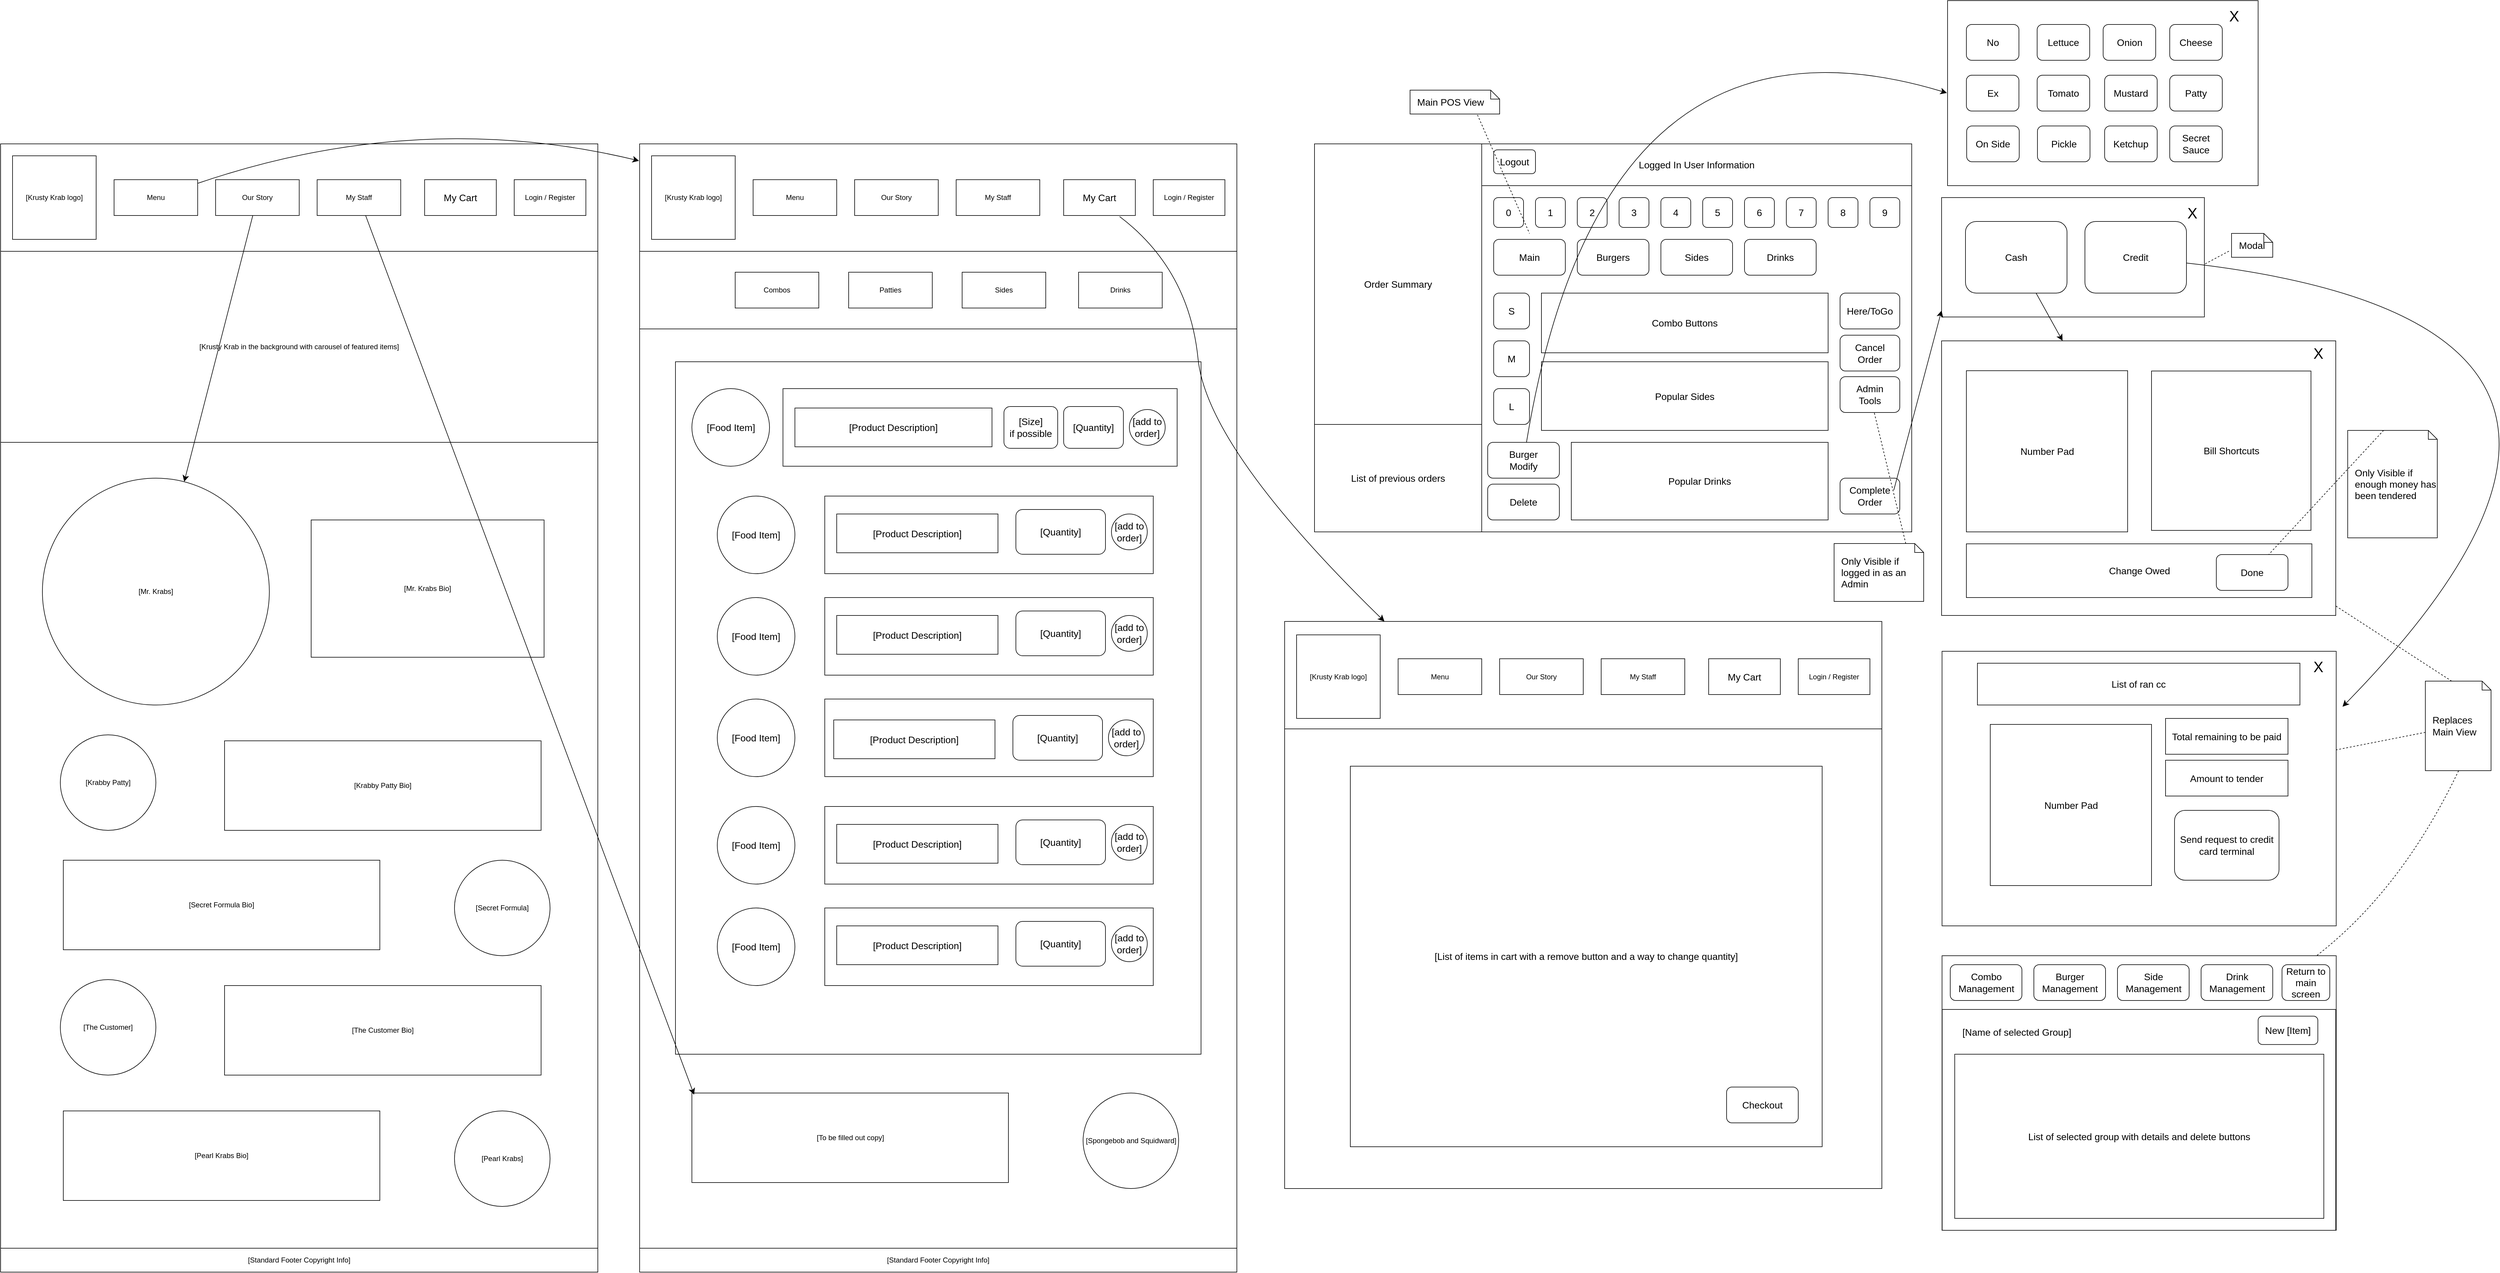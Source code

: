 <mxfile version="22.0.4" type="device">
  <diagram name="Page-1" id="BmbkfUwqYxTFsTRNWgfJ">
    <mxGraphModel dx="3952" dy="1796" grid="1" gridSize="10" guides="1" tooltips="1" connect="0" arrows="0" fold="1" page="1" pageScale="1" pageWidth="850" pageHeight="1100" background="none" math="0" shadow="0">
      <root>
        <mxCell id="0" />
        <mxCell id="1" parent="0" />
        <mxCell id="aUr4XjaxhnxEHVby51lg-2" value="" style="rounded=0;whiteSpace=wrap;html=1;" parent="1" vertex="1">
          <mxGeometry x="-820" y="240" width="1000" height="1890" as="geometry" />
        </mxCell>
        <mxCell id="aUr4XjaxhnxEHVby51lg-4" value="[Krusty Krab logo]" style="whiteSpace=wrap;html=1;aspect=fixed;" parent="1" vertex="1">
          <mxGeometry x="-800" y="260" width="140" height="140" as="geometry" />
        </mxCell>
        <mxCell id="aUr4XjaxhnxEHVby51lg-5" value="Login / Register" style="rounded=0;whiteSpace=wrap;html=1;" parent="1" vertex="1">
          <mxGeometry x="40" y="300" width="120" height="60" as="geometry" />
        </mxCell>
        <mxCell id="aUr4XjaxhnxEHVby51lg-6" value="Menu" style="rounded=0;whiteSpace=wrap;html=1;" parent="1" vertex="1">
          <mxGeometry x="-630" y="300" width="140" height="60" as="geometry" />
        </mxCell>
        <mxCell id="aUr4XjaxhnxEHVby51lg-7" value="Our Story" style="rounded=0;whiteSpace=wrap;html=1;" parent="1" vertex="1">
          <mxGeometry x="-460" y="300" width="140" height="60" as="geometry" />
        </mxCell>
        <mxCell id="aUr4XjaxhnxEHVby51lg-9" value="My Staff" style="rounded=0;whiteSpace=wrap;html=1;" parent="1" vertex="1">
          <mxGeometry x="-290" y="300" width="140" height="60" as="geometry" />
        </mxCell>
        <mxCell id="aUr4XjaxhnxEHVby51lg-10" value="[Krusty Krab in the background with carousel of featured items]" style="rounded=0;whiteSpace=wrap;html=1;" parent="1" vertex="1">
          <mxGeometry x="-820" y="420" width="1000" height="320" as="geometry" />
        </mxCell>
        <mxCell id="aUr4XjaxhnxEHVby51lg-13" value="[Krabby Patty]" style="ellipse;whiteSpace=wrap;html=1;aspect=fixed;" parent="1" vertex="1">
          <mxGeometry x="-720" y="1230" width="160" height="160" as="geometry" />
        </mxCell>
        <mxCell id="aUr4XjaxhnxEHVby51lg-14" value="[Krabby Patty Bio]" style="rounded=0;whiteSpace=wrap;html=1;" parent="1" vertex="1">
          <mxGeometry x="-445" y="1240" width="530" height="150" as="geometry" />
        </mxCell>
        <mxCell id="aUr4XjaxhnxEHVby51lg-16" value="[Secret Formula]" style="ellipse;whiteSpace=wrap;html=1;aspect=fixed;" parent="1" vertex="1">
          <mxGeometry x="-60" y="1440" width="160" height="160" as="geometry" />
        </mxCell>
        <mxCell id="aUr4XjaxhnxEHVby51lg-17" value="[Secret Formula Bio]" style="rounded=0;whiteSpace=wrap;html=1;" parent="1" vertex="1">
          <mxGeometry x="-715" y="1440" width="530" height="150" as="geometry" />
        </mxCell>
        <mxCell id="aUr4XjaxhnxEHVby51lg-20" value="[Mr. Krabs]" style="ellipse;whiteSpace=wrap;html=1;aspect=fixed;" parent="1" vertex="1">
          <mxGeometry x="-750" y="800" width="380" height="380" as="geometry" />
        </mxCell>
        <mxCell id="aUr4XjaxhnxEHVby51lg-21" value="[Mr. Krabs Bio]" style="rounded=0;whiteSpace=wrap;html=1;" parent="1" vertex="1">
          <mxGeometry x="-300" y="870" width="390" height="230" as="geometry" />
        </mxCell>
        <mxCell id="aUr4XjaxhnxEHVby51lg-22" value="[Standard Footer Copyright Info]" style="rounded=0;whiteSpace=wrap;html=1;" parent="1" vertex="1">
          <mxGeometry x="-820" y="2090" width="1000" height="40" as="geometry" />
        </mxCell>
        <mxCell id="aUr4XjaxhnxEHVby51lg-23" value="[The Customer]" style="ellipse;whiteSpace=wrap;html=1;aspect=fixed;" parent="1" vertex="1">
          <mxGeometry x="-720" y="1640" width="160" height="160" as="geometry" />
        </mxCell>
        <mxCell id="aUr4XjaxhnxEHVby51lg-24" value="[The Customer Bio]" style="rounded=0;whiteSpace=wrap;html=1;" parent="1" vertex="1">
          <mxGeometry x="-445" y="1650" width="530" height="150" as="geometry" />
        </mxCell>
        <mxCell id="aUr4XjaxhnxEHVby51lg-25" value="[Pearl Krabs Bio]" style="rounded=0;whiteSpace=wrap;html=1;" parent="1" vertex="1">
          <mxGeometry x="-715" y="1860" width="530" height="150" as="geometry" />
        </mxCell>
        <mxCell id="aUr4XjaxhnxEHVby51lg-26" value="[Pearl Krabs]" style="ellipse;whiteSpace=wrap;html=1;aspect=fixed;" parent="1" vertex="1">
          <mxGeometry x="-60" y="1860" width="160" height="160" as="geometry" />
        </mxCell>
        <mxCell id="vST2ZIosmIfwmqNiqL-E-1" value="" style="rounded=0;whiteSpace=wrap;html=1;" parent="1" vertex="1">
          <mxGeometry x="250" y="240" width="1000" height="1890" as="geometry" />
        </mxCell>
        <mxCell id="vST2ZIosmIfwmqNiqL-E-2" value="[Krusty Krab logo]" style="whiteSpace=wrap;html=1;aspect=fixed;" parent="1" vertex="1">
          <mxGeometry x="270" y="260" width="140" height="140" as="geometry" />
        </mxCell>
        <mxCell id="vST2ZIosmIfwmqNiqL-E-3" value="Menu" style="rounded=0;whiteSpace=wrap;html=1;" parent="1" vertex="1">
          <mxGeometry x="440" y="300" width="140" height="60" as="geometry" />
        </mxCell>
        <mxCell id="vST2ZIosmIfwmqNiqL-E-4" value="Our Story" style="rounded=0;whiteSpace=wrap;html=1;" parent="1" vertex="1">
          <mxGeometry x="610" y="300" width="140" height="60" as="geometry" />
        </mxCell>
        <mxCell id="vST2ZIosmIfwmqNiqL-E-5" value="My Staff" style="rounded=0;whiteSpace=wrap;html=1;" parent="1" vertex="1">
          <mxGeometry x="780" y="300" width="140" height="60" as="geometry" />
        </mxCell>
        <mxCell id="vST2ZIosmIfwmqNiqL-E-7" value="Login / Register" style="rounded=0;whiteSpace=wrap;html=1;" parent="1" vertex="1">
          <mxGeometry x="1110" y="300" width="120" height="60" as="geometry" />
        </mxCell>
        <mxCell id="vST2ZIosmIfwmqNiqL-E-8" value="" style="rounded=0;whiteSpace=wrap;html=1;fontSize=16;" parent="1" vertex="1">
          <mxGeometry x="250" y="420" width="1000" height="130" as="geometry" />
        </mxCell>
        <mxCell id="vST2ZIosmIfwmqNiqL-E-9" value="Combos" style="rounded=0;whiteSpace=wrap;html=1;" parent="1" vertex="1">
          <mxGeometry x="410" y="455" width="140" height="60" as="geometry" />
        </mxCell>
        <mxCell id="vST2ZIosmIfwmqNiqL-E-10" value="Sides" style="rounded=0;whiteSpace=wrap;html=1;" parent="1" vertex="1">
          <mxGeometry x="790" y="455" width="140" height="60" as="geometry" />
        </mxCell>
        <mxCell id="vST2ZIosmIfwmqNiqL-E-11" value="Drinks" style="rounded=0;whiteSpace=wrap;html=1;" parent="1" vertex="1">
          <mxGeometry x="985" y="455" width="140" height="60" as="geometry" />
        </mxCell>
        <mxCell id="vST2ZIosmIfwmqNiqL-E-12" value="Patties" style="rounded=0;whiteSpace=wrap;html=1;" parent="1" vertex="1">
          <mxGeometry x="600" y="455" width="140" height="60" as="geometry" />
        </mxCell>
        <mxCell id="vST2ZIosmIfwmqNiqL-E-13" value="" style="rounded=0;whiteSpace=wrap;html=1;fontSize=16;" parent="1" vertex="1">
          <mxGeometry x="310" y="605" width="880" height="1160" as="geometry" />
        </mxCell>
        <mxCell id="vST2ZIosmIfwmqNiqL-E-14" value="[Food Item]" style="ellipse;whiteSpace=wrap;html=1;aspect=fixed;fontSize=16;" parent="1" vertex="1">
          <mxGeometry x="337.5" y="650" width="130" height="130" as="geometry" />
        </mxCell>
        <mxCell id="vST2ZIosmIfwmqNiqL-E-15" value="" style="rounded=0;whiteSpace=wrap;html=1;fontSize=16;" parent="1" vertex="1">
          <mxGeometry x="490" y="650" width="660" height="130" as="geometry" />
        </mxCell>
        <mxCell id="vST2ZIosmIfwmqNiqL-E-16" value="[Quantity]" style="rounded=1;whiteSpace=wrap;html=1;fontSize=16;" parent="1" vertex="1">
          <mxGeometry x="960" y="680" width="100" height="70" as="geometry" />
        </mxCell>
        <mxCell id="vST2ZIosmIfwmqNiqL-E-17" value="[add to order]" style="ellipse;whiteSpace=wrap;html=1;aspect=fixed;fontSize=16;" parent="1" vertex="1">
          <mxGeometry x="1070" y="685" width="60" height="60" as="geometry" />
        </mxCell>
        <mxCell id="vST2ZIosmIfwmqNiqL-E-18" value="[Product Description]" style="rounded=0;whiteSpace=wrap;html=1;fontSize=16;" parent="1" vertex="1">
          <mxGeometry x="510" y="682.5" width="330" height="65" as="geometry" />
        </mxCell>
        <mxCell id="vST2ZIosmIfwmqNiqL-E-19" value="[Food Item]" style="ellipse;whiteSpace=wrap;html=1;aspect=fixed;fontSize=16;" parent="1" vertex="1">
          <mxGeometry x="380" y="830" width="130" height="130" as="geometry" />
        </mxCell>
        <mxCell id="vST2ZIosmIfwmqNiqL-E-20" value="" style="rounded=0;whiteSpace=wrap;html=1;fontSize=16;" parent="1" vertex="1">
          <mxGeometry x="560" y="830" width="550" height="130" as="geometry" />
        </mxCell>
        <mxCell id="vST2ZIosmIfwmqNiqL-E-21" value="[Product Description]" style="rounded=0;whiteSpace=wrap;html=1;fontSize=16;" parent="1" vertex="1">
          <mxGeometry x="580" y="860" width="270" height="65" as="geometry" />
        </mxCell>
        <mxCell id="vST2ZIosmIfwmqNiqL-E-22" value="[Quantity]" style="rounded=1;whiteSpace=wrap;html=1;fontSize=16;" parent="1" vertex="1">
          <mxGeometry x="880" y="852.5" width="150" height="75" as="geometry" />
        </mxCell>
        <mxCell id="vST2ZIosmIfwmqNiqL-E-23" value="[add to order]" style="ellipse;whiteSpace=wrap;html=1;aspect=fixed;fontSize=16;" parent="1" vertex="1">
          <mxGeometry x="1040" y="860" width="60" height="60" as="geometry" />
        </mxCell>
        <mxCell id="vST2ZIosmIfwmqNiqL-E-24" value="[Food Item]" style="ellipse;whiteSpace=wrap;html=1;aspect=fixed;fontSize=16;" parent="1" vertex="1">
          <mxGeometry x="380" y="1000" width="130" height="130" as="geometry" />
        </mxCell>
        <mxCell id="vST2ZIosmIfwmqNiqL-E-25" value="" style="rounded=0;whiteSpace=wrap;html=1;fontSize=16;" parent="1" vertex="1">
          <mxGeometry x="560" y="1000" width="550" height="130" as="geometry" />
        </mxCell>
        <mxCell id="vST2ZIosmIfwmqNiqL-E-26" value="[Product Description]" style="rounded=0;whiteSpace=wrap;html=1;fontSize=16;" parent="1" vertex="1">
          <mxGeometry x="580" y="1030" width="270" height="65" as="geometry" />
        </mxCell>
        <mxCell id="vST2ZIosmIfwmqNiqL-E-27" value="[Quantity]" style="rounded=1;whiteSpace=wrap;html=1;fontSize=16;" parent="1" vertex="1">
          <mxGeometry x="880" y="1022.5" width="150" height="75" as="geometry" />
        </mxCell>
        <mxCell id="vST2ZIosmIfwmqNiqL-E-28" value="[add to order]" style="ellipse;whiteSpace=wrap;html=1;aspect=fixed;fontSize=16;" parent="1" vertex="1">
          <mxGeometry x="1040" y="1030" width="60" height="60" as="geometry" />
        </mxCell>
        <mxCell id="vST2ZIosmIfwmqNiqL-E-29" value="[To be filled out copy]" style="rounded=0;whiteSpace=wrap;html=1;" parent="1" vertex="1">
          <mxGeometry x="337.5" y="1830" width="530" height="150" as="geometry" />
        </mxCell>
        <mxCell id="vST2ZIosmIfwmqNiqL-E-30" value="[Spongebob and Squidward]" style="ellipse;whiteSpace=wrap;html=1;aspect=fixed;" parent="1" vertex="1">
          <mxGeometry x="992.5" y="1830" width="160" height="160" as="geometry" />
        </mxCell>
        <mxCell id="vST2ZIosmIfwmqNiqL-E-48" value="[Food Item]" style="ellipse;whiteSpace=wrap;html=1;aspect=fixed;fontSize=16;" parent="1" vertex="1">
          <mxGeometry x="380" y="1170" width="130" height="130" as="geometry" />
        </mxCell>
        <mxCell id="vST2ZIosmIfwmqNiqL-E-49" value="[Product Description]" style="rounded=0;whiteSpace=wrap;html=1;fontSize=16;" parent="1" vertex="1">
          <mxGeometry x="580" y="1200" width="270" height="65" as="geometry" />
        </mxCell>
        <mxCell id="vST2ZIosmIfwmqNiqL-E-50" value="[Quantity]" style="rounded=1;whiteSpace=wrap;html=1;fontSize=16;" parent="1" vertex="1">
          <mxGeometry x="880" y="1192.5" width="150" height="75" as="geometry" />
        </mxCell>
        <mxCell id="vST2ZIosmIfwmqNiqL-E-51" value="[add to order]" style="ellipse;whiteSpace=wrap;html=1;aspect=fixed;fontSize=16;" parent="1" vertex="1">
          <mxGeometry x="1040" y="1200" width="60" height="60" as="geometry" />
        </mxCell>
        <mxCell id="vST2ZIosmIfwmqNiqL-E-52" value="" style="rounded=0;whiteSpace=wrap;html=1;fontSize=16;" parent="1" vertex="1">
          <mxGeometry x="560" y="1170" width="550" height="130" as="geometry" />
        </mxCell>
        <mxCell id="vST2ZIosmIfwmqNiqL-E-53" value="[Food Item]" style="ellipse;whiteSpace=wrap;html=1;aspect=fixed;fontSize=16;" parent="1" vertex="1">
          <mxGeometry x="380" y="1350" width="130" height="130" as="geometry" />
        </mxCell>
        <mxCell id="vST2ZIosmIfwmqNiqL-E-54" value="" style="rounded=0;whiteSpace=wrap;html=1;fontSize=16;" parent="1" vertex="1">
          <mxGeometry x="560" y="1350" width="550" height="130" as="geometry" />
        </mxCell>
        <mxCell id="vST2ZIosmIfwmqNiqL-E-55" value="[Product Description]" style="rounded=0;whiteSpace=wrap;html=1;fontSize=16;" parent="1" vertex="1">
          <mxGeometry x="580" y="1380" width="270" height="65" as="geometry" />
        </mxCell>
        <mxCell id="vST2ZIosmIfwmqNiqL-E-56" value="[Quantity]" style="rounded=1;whiteSpace=wrap;html=1;fontSize=16;" parent="1" vertex="1">
          <mxGeometry x="880" y="1372.5" width="150" height="75" as="geometry" />
        </mxCell>
        <mxCell id="vST2ZIosmIfwmqNiqL-E-57" value="[add to order]" style="ellipse;whiteSpace=wrap;html=1;aspect=fixed;fontSize=16;" parent="1" vertex="1">
          <mxGeometry x="1040" y="1380" width="60" height="60" as="geometry" />
        </mxCell>
        <mxCell id="vST2ZIosmIfwmqNiqL-E-58" value="[Food Item]" style="ellipse;whiteSpace=wrap;html=1;aspect=fixed;fontSize=16;" parent="1" vertex="1">
          <mxGeometry x="380" y="1520" width="130" height="130" as="geometry" />
        </mxCell>
        <mxCell id="vST2ZIosmIfwmqNiqL-E-59" value="" style="rounded=0;whiteSpace=wrap;html=1;fontSize=16;" parent="1" vertex="1">
          <mxGeometry x="560" y="1520" width="550" height="130" as="geometry" />
        </mxCell>
        <mxCell id="vST2ZIosmIfwmqNiqL-E-60" value="[Product Description]" style="rounded=0;whiteSpace=wrap;html=1;fontSize=16;" parent="1" vertex="1">
          <mxGeometry x="580" y="1550" width="270" height="65" as="geometry" />
        </mxCell>
        <mxCell id="vST2ZIosmIfwmqNiqL-E-61" value="[Quantity]" style="rounded=1;whiteSpace=wrap;html=1;fontSize=16;" parent="1" vertex="1">
          <mxGeometry x="880" y="1542.5" width="150" height="75" as="geometry" />
        </mxCell>
        <mxCell id="vST2ZIosmIfwmqNiqL-E-62" value="[add to order]" style="ellipse;whiteSpace=wrap;html=1;aspect=fixed;fontSize=16;" parent="1" vertex="1">
          <mxGeometry x="1040" y="1550" width="60" height="60" as="geometry" />
        </mxCell>
        <mxCell id="vST2ZIosmIfwmqNiqL-E-63" value="[Product Description]" style="rounded=0;whiteSpace=wrap;html=1;fontSize=16;" parent="1" vertex="1">
          <mxGeometry x="575" y="1205" width="270" height="65" as="geometry" />
        </mxCell>
        <mxCell id="vST2ZIosmIfwmqNiqL-E-64" value="[Quantity]" style="rounded=1;whiteSpace=wrap;html=1;fontSize=16;" parent="1" vertex="1">
          <mxGeometry x="875" y="1197.5" width="150" height="75" as="geometry" />
        </mxCell>
        <mxCell id="vST2ZIosmIfwmqNiqL-E-65" value="[add to order]" style="ellipse;whiteSpace=wrap;html=1;aspect=fixed;fontSize=16;" parent="1" vertex="1">
          <mxGeometry x="1035" y="1205" width="60" height="60" as="geometry" />
        </mxCell>
        <mxCell id="vST2ZIosmIfwmqNiqL-E-66" value="[Standard Footer Copyright Info]" style="rounded=0;whiteSpace=wrap;html=1;" parent="1" vertex="1">
          <mxGeometry x="250" y="2090" width="1000" height="40" as="geometry" />
        </mxCell>
        <mxCell id="vST2ZIosmIfwmqNiqL-E-69" value="" style="rounded=0;whiteSpace=wrap;html=1;" parent="1" vertex="1">
          <mxGeometry x="1380" y="240" width="1000" height="650" as="geometry" />
        </mxCell>
        <mxCell id="-1w0PUmmfZuz7Q8xUyAv-1" value="" style="rounded=0;whiteSpace=wrap;html=1;fontSize=16;" parent="1" vertex="1">
          <mxGeometry x="1380" y="240" width="280" height="650" as="geometry" />
        </mxCell>
        <mxCell id="-1w0PUmmfZuz7Q8xUyAv-2" value="Logged In User Information" style="rounded=0;whiteSpace=wrap;html=1;fontSize=16;" parent="1" vertex="1">
          <mxGeometry x="1660" y="240" width="720" height="70" as="geometry" />
        </mxCell>
        <mxCell id="-1w0PUmmfZuz7Q8xUyAv-3" value="Order Summary" style="rounded=0;whiteSpace=wrap;html=1;fontSize=16;" parent="1" vertex="1">
          <mxGeometry x="1380" y="240" width="280" height="470" as="geometry" />
        </mxCell>
        <mxCell id="-1w0PUmmfZuz7Q8xUyAv-7" value="Drinks" style="rounded=1;whiteSpace=wrap;html=1;fontSize=16;" parent="1" vertex="1">
          <mxGeometry x="2100" y="400" width="120" height="60" as="geometry" />
        </mxCell>
        <mxCell id="-1w0PUmmfZuz7Q8xUyAv-8" value="Burgers" style="rounded=1;whiteSpace=wrap;html=1;fontSize=16;" parent="1" vertex="1">
          <mxGeometry x="1820" y="400" width="120" height="60" as="geometry" />
        </mxCell>
        <mxCell id="-1w0PUmmfZuz7Q8xUyAv-9" value="Sides" style="rounded=1;whiteSpace=wrap;html=1;fontSize=16;" parent="1" vertex="1">
          <mxGeometry x="1960" y="400" width="120" height="60" as="geometry" />
        </mxCell>
        <mxCell id="-1w0PUmmfZuz7Q8xUyAv-10" value="1" style="rounded=1;whiteSpace=wrap;html=1;fontSize=16;" parent="1" vertex="1">
          <mxGeometry x="1750" y="330" width="50" height="50" as="geometry" />
        </mxCell>
        <mxCell id="-1w0PUmmfZuz7Q8xUyAv-11" value="2" style="rounded=1;whiteSpace=wrap;html=1;fontSize=16;" parent="1" vertex="1">
          <mxGeometry x="1820" y="330" width="50" height="50" as="geometry" />
        </mxCell>
        <mxCell id="-1w0PUmmfZuz7Q8xUyAv-12" value="3" style="rounded=1;whiteSpace=wrap;html=1;fontSize=16;" parent="1" vertex="1">
          <mxGeometry x="1890" y="330" width="50" height="50" as="geometry" />
        </mxCell>
        <mxCell id="-1w0PUmmfZuz7Q8xUyAv-13" value="4" style="rounded=1;whiteSpace=wrap;html=1;fontSize=16;" parent="1" vertex="1">
          <mxGeometry x="1960" y="330" width="50" height="50" as="geometry" />
        </mxCell>
        <mxCell id="-1w0PUmmfZuz7Q8xUyAv-14" value="5" style="rounded=1;whiteSpace=wrap;html=1;fontSize=16;" parent="1" vertex="1">
          <mxGeometry x="2030" y="330" width="50" height="50" as="geometry" />
        </mxCell>
        <mxCell id="-1w0PUmmfZuz7Q8xUyAv-15" value="6" style="rounded=1;whiteSpace=wrap;html=1;fontSize=16;" parent="1" vertex="1">
          <mxGeometry x="2100" y="330" width="50" height="50" as="geometry" />
        </mxCell>
        <mxCell id="-1w0PUmmfZuz7Q8xUyAv-16" value="7" style="rounded=1;whiteSpace=wrap;html=1;fontSize=16;" parent="1" vertex="1">
          <mxGeometry x="2170" y="330" width="50" height="50" as="geometry" />
        </mxCell>
        <mxCell id="-1w0PUmmfZuz7Q8xUyAv-17" value="8" style="rounded=1;whiteSpace=wrap;html=1;fontSize=16;" parent="1" vertex="1">
          <mxGeometry x="2240" y="330" width="50" height="50" as="geometry" />
        </mxCell>
        <mxCell id="-1w0PUmmfZuz7Q8xUyAv-18" value="9" style="rounded=1;whiteSpace=wrap;html=1;fontSize=16;" parent="1" vertex="1">
          <mxGeometry x="2310" y="330" width="50" height="50" as="geometry" />
        </mxCell>
        <mxCell id="-1w0PUmmfZuz7Q8xUyAv-19" value="0" style="rounded=1;whiteSpace=wrap;html=1;fontSize=16;" parent="1" vertex="1">
          <mxGeometry x="1680" y="330" width="50" height="50" as="geometry" />
        </mxCell>
        <mxCell id="-1w0PUmmfZuz7Q8xUyAv-21" value="S" style="rounded=1;whiteSpace=wrap;html=1;fontSize=16;" parent="1" vertex="1">
          <mxGeometry x="1680" y="490" width="60" height="60" as="geometry" />
        </mxCell>
        <mxCell id="-1w0PUmmfZuz7Q8xUyAv-22" value="M" style="rounded=1;whiteSpace=wrap;html=1;fontSize=16;" parent="1" vertex="1">
          <mxGeometry x="1680" y="570" width="60" height="60" as="geometry" />
        </mxCell>
        <mxCell id="-1w0PUmmfZuz7Q8xUyAv-23" value="L" style="rounded=1;whiteSpace=wrap;html=1;fontSize=16;" parent="1" vertex="1">
          <mxGeometry x="1680" y="650" width="60" height="60" as="geometry" />
        </mxCell>
        <mxCell id="-1w0PUmmfZuz7Q8xUyAv-24" value="Main" style="rounded=1;whiteSpace=wrap;html=1;fontSize=16;" parent="1" vertex="1">
          <mxGeometry x="1680" y="400" width="120" height="60" as="geometry" />
        </mxCell>
        <mxCell id="-1w0PUmmfZuz7Q8xUyAv-26" value="Combo Buttons" style="rounded=0;whiteSpace=wrap;html=1;fontSize=16;" parent="1" vertex="1">
          <mxGeometry x="1760" y="490" width="480" height="100" as="geometry" />
        </mxCell>
        <mxCell id="-1w0PUmmfZuz7Q8xUyAv-27" value="Delete" style="rounded=1;whiteSpace=wrap;html=1;fontSize=16;" parent="1" vertex="1">
          <mxGeometry x="1670" y="810" width="120" height="60" as="geometry" />
        </mxCell>
        <mxCell id="-1w0PUmmfZuz7Q8xUyAv-29" value="Popular Drinks" style="rounded=0;whiteSpace=wrap;html=1;fontSize=16;" parent="1" vertex="1">
          <mxGeometry x="1810" y="740" width="430" height="130" as="geometry" />
        </mxCell>
        <mxCell id="-1w0PUmmfZuz7Q8xUyAv-30" value="Popular Sides" style="rounded=0;whiteSpace=wrap;html=1;fontSize=16;" parent="1" vertex="1">
          <mxGeometry x="1760" y="605" width="480" height="115" as="geometry" />
        </mxCell>
        <mxCell id="-1w0PUmmfZuz7Q8xUyAv-31" value="Logout" style="rounded=1;whiteSpace=wrap;html=1;fontSize=16;" parent="1" vertex="1">
          <mxGeometry x="1680" y="250" width="70" height="40" as="geometry" />
        </mxCell>
        <mxCell id="-1w0PUmmfZuz7Q8xUyAv-32" value="Here/ToGo" style="rounded=1;whiteSpace=wrap;html=1;fontSize=16;" parent="1" vertex="1">
          <mxGeometry x="2260" y="490" width="100" height="60" as="geometry" />
        </mxCell>
        <mxCell id="-1w0PUmmfZuz7Q8xUyAv-34" value="List of previous orders" style="rounded=0;whiteSpace=wrap;html=1;fontSize=16;" parent="1" vertex="1">
          <mxGeometry x="1380" y="710" width="280" height="180" as="geometry" />
        </mxCell>
        <mxCell id="-1w0PUmmfZuz7Q8xUyAv-35" value="Complete Order" style="rounded=1;whiteSpace=wrap;html=1;fontSize=16;" parent="1" vertex="1">
          <mxGeometry x="2260" y="800" width="100" height="60" as="geometry" />
        </mxCell>
        <mxCell id="-1w0PUmmfZuz7Q8xUyAv-37" value="Cancel &lt;br&gt;Order" style="rounded=1;whiteSpace=wrap;html=1;fontSize=16;" parent="1" vertex="1">
          <mxGeometry x="2260" y="560.5" width="100" height="60" as="geometry" />
        </mxCell>
        <mxCell id="-1w0PUmmfZuz7Q8xUyAv-42" value="" style="rounded=0;whiteSpace=wrap;html=1;fontSize=16;" parent="1" vertex="1">
          <mxGeometry x="2430" y="330" width="440" height="200" as="geometry" />
        </mxCell>
        <mxCell id="-1w0PUmmfZuz7Q8xUyAv-43" value="Cash" style="rounded=1;whiteSpace=wrap;html=1;fontSize=16;" parent="1" vertex="1">
          <mxGeometry x="2470" y="370" width="170" height="120" as="geometry" />
        </mxCell>
        <mxCell id="-1w0PUmmfZuz7Q8xUyAv-44" value="Credit" style="rounded=1;whiteSpace=wrap;html=1;fontSize=16;" parent="1" vertex="1">
          <mxGeometry x="2670" y="370" width="170" height="120" as="geometry" />
        </mxCell>
        <mxCell id="-1w0PUmmfZuz7Q8xUyAv-45" value="X" style="text;html=1;strokeColor=none;fillColor=none;align=center;verticalAlign=middle;whiteSpace=wrap;rounded=0;fontSize=25;" parent="1" vertex="1">
          <mxGeometry x="2820" y="340" width="60" height="30" as="geometry" />
        </mxCell>
        <mxCell id="-1w0PUmmfZuz7Q8xUyAv-47" value="" style="rounded=0;whiteSpace=wrap;html=1;fontSize=16;" parent="1" vertex="1">
          <mxGeometry x="2430" y="570" width="660" height="460" as="geometry" />
        </mxCell>
        <mxCell id="-1w0PUmmfZuz7Q8xUyAv-48" value="Number Pad" style="whiteSpace=wrap;html=1;aspect=fixed;fontSize=16;" parent="1" vertex="1">
          <mxGeometry x="2471.5" y="620" width="270" height="270" as="geometry" />
        </mxCell>
        <mxCell id="-1w0PUmmfZuz7Q8xUyAv-49" value="Bill Shortcuts" style="whiteSpace=wrap;html=1;aspect=fixed;fontSize=16;" parent="1" vertex="1">
          <mxGeometry x="2781.5" y="620.5" width="267" height="267" as="geometry" />
        </mxCell>
        <mxCell id="-1w0PUmmfZuz7Q8xUyAv-50" value="X" style="text;html=1;strokeColor=none;fillColor=none;align=center;verticalAlign=middle;whiteSpace=wrap;rounded=0;fontSize=25;" parent="1" vertex="1">
          <mxGeometry x="3030.75" y="575" width="60" height="30" as="geometry" />
        </mxCell>
        <mxCell id="-1w0PUmmfZuz7Q8xUyAv-51" value="Change Owed" style="rounded=0;whiteSpace=wrap;html=1;fontSize=16;" parent="1" vertex="1">
          <mxGeometry x="2471.5" y="910" width="578.5" height="90" as="geometry" />
        </mxCell>
        <mxCell id="-1w0PUmmfZuz7Q8xUyAv-52" value="Done" style="rounded=1;whiteSpace=wrap;html=1;fontSize=16;" parent="1" vertex="1">
          <mxGeometry x="2890" y="928" width="120" height="60" as="geometry" />
        </mxCell>
        <mxCell id="-1w0PUmmfZuz7Q8xUyAv-53" value="Only Visible if enough money has been tendered" style="shape=note;size=15;align=left;spacingLeft=10;html=1;whiteSpace=wrap;fontSize=16;" parent="1" vertex="1">
          <mxGeometry x="3110" y="720" width="150" height="180" as="geometry" />
        </mxCell>
        <mxCell id="-1w0PUmmfZuz7Q8xUyAv-54" value="" style="edgeStyle=none;endArrow=none;exitX=0.4;exitY=0;dashed=1;html=1;rounded=0;fontSize=12;startSize=8;endSize=8;curved=1;" parent="1" source="-1w0PUmmfZuz7Q8xUyAv-53" target="-1w0PUmmfZuz7Q8xUyAv-52" edge="1">
          <mxGeometry x="1" relative="1" as="geometry">
            <mxPoint x="3170" y="830" as="targetPoint" />
          </mxGeometry>
        </mxCell>
        <mxCell id="-1w0PUmmfZuz7Q8xUyAv-56" value="" style="rounded=0;whiteSpace=wrap;html=1;fontSize=16;" parent="1" vertex="1">
          <mxGeometry x="2430.75" y="1090" width="660" height="460" as="geometry" />
        </mxCell>
        <mxCell id="-1w0PUmmfZuz7Q8xUyAv-57" value="X" style="text;html=1;strokeColor=none;fillColor=none;align=center;verticalAlign=middle;whiteSpace=wrap;rounded=0;fontSize=25;" parent="1" vertex="1">
          <mxGeometry x="3030.75" y="1100" width="60" height="30" as="geometry" />
        </mxCell>
        <mxCell id="-1w0PUmmfZuz7Q8xUyAv-58" value="List of ran cc" style="rounded=0;whiteSpace=wrap;html=1;fontSize=16;" parent="1" vertex="1">
          <mxGeometry x="2490" y="1110" width="540" height="70" as="geometry" />
        </mxCell>
        <mxCell id="-1w0PUmmfZuz7Q8xUyAv-59" value="Amount to tender" style="rounded=0;whiteSpace=wrap;html=1;fontSize=16;" parent="1" vertex="1">
          <mxGeometry x="2805" y="1272.5" width="205" height="60" as="geometry" />
        </mxCell>
        <mxCell id="-1w0PUmmfZuz7Q8xUyAv-60" value="Number Pad" style="whiteSpace=wrap;html=1;aspect=fixed;fontSize=16;" parent="1" vertex="1">
          <mxGeometry x="2511.5" y="1212.5" width="270" height="270" as="geometry" />
        </mxCell>
        <mxCell id="-1w0PUmmfZuz7Q8xUyAv-61" value="Send request to credit card terminal" style="rounded=1;whiteSpace=wrap;html=1;fontSize=16;" parent="1" vertex="1">
          <mxGeometry x="2820" y="1356.5" width="175" height="117" as="geometry" />
        </mxCell>
        <mxCell id="-1w0PUmmfZuz7Q8xUyAv-64" value="Total remaining to be paid" style="rounded=0;whiteSpace=wrap;html=1;fontSize=16;" parent="1" vertex="1">
          <mxGeometry x="2805" y="1202.5" width="205" height="60" as="geometry" />
        </mxCell>
        <mxCell id="-1w0PUmmfZuz7Q8xUyAv-65" value="Admin &lt;br&gt;Tools" style="rounded=1;whiteSpace=wrap;html=1;fontSize=16;" parent="1" vertex="1">
          <mxGeometry x="2260" y="630" width="100" height="60" as="geometry" />
        </mxCell>
        <mxCell id="-1w0PUmmfZuz7Q8xUyAv-67" value="" style="endArrow=classic;html=1;rounded=0;fontSize=12;startSize=8;endSize=8;curved=1;entryX=0;entryY=0.946;entryDx=0;entryDy=0;entryPerimeter=0;" parent="1" target="-1w0PUmmfZuz7Q8xUyAv-42" edge="1">
          <mxGeometry width="50" height="50" relative="1" as="geometry">
            <mxPoint x="2350" y="820" as="sourcePoint" />
            <mxPoint x="2400" y="770" as="targetPoint" />
          </mxGeometry>
        </mxCell>
        <mxCell id="-1w0PUmmfZuz7Q8xUyAv-68" value="" style="endArrow=classic;html=1;rounded=0;fontSize=12;startSize=8;endSize=8;curved=1;" parent="1" source="-1w0PUmmfZuz7Q8xUyAv-43" target="-1w0PUmmfZuz7Q8xUyAv-47" edge="1">
          <mxGeometry width="50" height="50" relative="1" as="geometry">
            <mxPoint x="2550" y="470" as="sourcePoint" />
            <mxPoint x="2600" y="420" as="targetPoint" />
          </mxGeometry>
        </mxCell>
        <mxCell id="-1w0PUmmfZuz7Q8xUyAv-69" value="" style="endArrow=classic;html=1;rounded=0;fontSize=12;startSize=8;endSize=8;curved=1;entryX=1.016;entryY=0.202;entryDx=0;entryDy=0;entryPerimeter=0;" parent="1" source="-1w0PUmmfZuz7Q8xUyAv-44" target="-1w0PUmmfZuz7Q8xUyAv-56" edge="1">
          <mxGeometry width="50" height="50" relative="1" as="geometry">
            <mxPoint x="2750" y="455.001" as="sourcePoint" />
            <mxPoint x="3000.75" y="1120.217" as="targetPoint" />
            <Array as="points">
              <mxPoint x="3730" y="540" />
            </Array>
          </mxGeometry>
        </mxCell>
        <mxCell id="-1w0PUmmfZuz7Q8xUyAv-73" value="Only Visible if logged in as an Admin" style="shape=note;size=15;align=left;spacingLeft=10;html=1;whiteSpace=wrap;fontSize=16;" parent="1" vertex="1">
          <mxGeometry x="2250" y="909.5" width="150" height="97" as="geometry" />
        </mxCell>
        <mxCell id="-1w0PUmmfZuz7Q8xUyAv-75" value="" style="edgeStyle=none;endArrow=none;exitX=0.8;exitY=0;dashed=1;html=1;rounded=0;fontSize=12;startSize=8;endSize=8;curved=1;" parent="1" source="-1w0PUmmfZuz7Q8xUyAv-73" target="-1w0PUmmfZuz7Q8xUyAv-65" edge="1">
          <mxGeometry x="1" relative="1" as="geometry">
            <mxPoint x="2300" y="943" as="targetPoint" />
          </mxGeometry>
        </mxCell>
        <mxCell id="-1w0PUmmfZuz7Q8xUyAv-76" value="" style="endArrow=classic;html=1;rounded=0;fontSize=12;startSize=8;endSize=8;curved=1;entryX=-0.001;entryY=0.015;entryDx=0;entryDy=0;entryPerimeter=0;" parent="1" source="aUr4XjaxhnxEHVby51lg-6" target="vST2ZIosmIfwmqNiqL-E-1" edge="1">
          <mxGeometry width="50" height="50" relative="1" as="geometry">
            <mxPoint x="-510" y="330" as="sourcePoint" />
            <mxPoint x="-460" y="280" as="targetPoint" />
            <Array as="points">
              <mxPoint x="-120" y="180" />
            </Array>
          </mxGeometry>
        </mxCell>
        <mxCell id="-1w0PUmmfZuz7Q8xUyAv-77" value="" style="endArrow=classic;html=1;rounded=0;fontSize=12;startSize=8;endSize=8;curved=1;" parent="1" source="aUr4XjaxhnxEHVby51lg-7" target="aUr4XjaxhnxEHVby51lg-20" edge="1">
          <mxGeometry width="50" height="50" relative="1" as="geometry">
            <mxPoint x="-380" y="340" as="sourcePoint" />
            <mxPoint x="-330" y="290" as="targetPoint" />
          </mxGeometry>
        </mxCell>
        <mxCell id="-1w0PUmmfZuz7Q8xUyAv-78" value="" style="endArrow=classic;html=1;rounded=0;fontSize=12;startSize=8;endSize=8;curved=1;entryX=0.007;entryY=0.019;entryDx=0;entryDy=0;entryPerimeter=0;" parent="1" source="aUr4XjaxhnxEHVby51lg-9" target="vST2ZIosmIfwmqNiqL-E-29" edge="1">
          <mxGeometry width="50" height="50" relative="1" as="geometry">
            <mxPoint x="-120" y="340" as="sourcePoint" />
            <mxPoint x="-70" y="290" as="targetPoint" />
          </mxGeometry>
        </mxCell>
        <mxCell id="-1w0PUmmfZuz7Q8xUyAv-79" value="Modal" style="shape=note;size=15;align=left;spacingLeft=10;html=1;whiteSpace=wrap;fontSize=16;" parent="1" vertex="1">
          <mxGeometry x="2915.5" y="390" width="69" height="40" as="geometry" />
        </mxCell>
        <mxCell id="-1w0PUmmfZuz7Q8xUyAv-80" value="" style="edgeStyle=none;endArrow=none;exitX=-0.065;exitY=0.744;dashed=1;html=1;rounded=0;fontSize=12;startSize=8;endSize=8;curved=1;exitDx=0;exitDy=0;exitPerimeter=0;entryX=1.003;entryY=0.555;entryDx=0;entryDy=0;entryPerimeter=0;" parent="1" source="-1w0PUmmfZuz7Q8xUyAv-79" target="-1w0PUmmfZuz7Q8xUyAv-42" edge="1">
          <mxGeometry x="1" relative="1" as="geometry">
            <mxPoint x="2880" y="469.976" as="targetPoint" />
            <mxPoint x="2953.1" y="460" as="sourcePoint" />
          </mxGeometry>
        </mxCell>
        <mxCell id="-1w0PUmmfZuz7Q8xUyAv-82" value="Replaces Main View" style="shape=note;size=15;align=left;spacingLeft=10;html=1;whiteSpace=wrap;fontSize=16;" parent="1" vertex="1">
          <mxGeometry x="3240" y="1140" width="110" height="150" as="geometry" />
        </mxCell>
        <mxCell id="-1w0PUmmfZuz7Q8xUyAv-83" value="" style="edgeStyle=none;endArrow=none;exitX=0.4;exitY=0;dashed=1;html=1;rounded=0;fontSize=12;startSize=8;endSize=8;curved=1;" parent="1" source="-1w0PUmmfZuz7Q8xUyAv-82" target="-1w0PUmmfZuz7Q8xUyAv-47" edge="1">
          <mxGeometry x="1" relative="1" as="geometry">
            <mxPoint x="3260" y="1100" as="targetPoint" />
          </mxGeometry>
        </mxCell>
        <mxCell id="-1w0PUmmfZuz7Q8xUyAv-84" value="" style="edgeStyle=none;endArrow=none;dashed=1;html=1;rounded=0;fontSize=12;startSize=8;endSize=8;curved=1;" parent="1" source="-1w0PUmmfZuz7Q8xUyAv-82" target="-1w0PUmmfZuz7Q8xUyAv-56" edge="1">
          <mxGeometry x="1" relative="1" as="geometry">
            <mxPoint x="3420" y="1100" as="targetPoint" />
          </mxGeometry>
        </mxCell>
        <mxCell id="-1w0PUmmfZuz7Q8xUyAv-86" value="Main POS View" style="shape=note;size=15;align=left;spacingLeft=10;html=1;whiteSpace=wrap;fontSize=16;" parent="1" vertex="1">
          <mxGeometry x="1540" y="150" width="150" height="40" as="geometry" />
        </mxCell>
        <mxCell id="-1w0PUmmfZuz7Q8xUyAv-88" value="" style="edgeStyle=none;endArrow=none;exitX=0.753;exitY=1.039;dashed=1;html=1;rounded=0;fontSize=12;startSize=8;endSize=8;curved=1;exitDx=0;exitDy=0;exitPerimeter=0;entryX=0.36;entryY=0.231;entryDx=0;entryDy=0;entryPerimeter=0;" parent="1" source="-1w0PUmmfZuz7Q8xUyAv-86" target="vST2ZIosmIfwmqNiqL-E-69" edge="1">
          <mxGeometry x="1" relative="1" as="geometry">
            <mxPoint x="1720" y="110" as="targetPoint" />
          </mxGeometry>
        </mxCell>
        <mxCell id="-1w0PUmmfZuz7Q8xUyAv-89" value="" style="rounded=0;whiteSpace=wrap;html=1;fontSize=16;" parent="1" vertex="1">
          <mxGeometry x="2430.75" y="1600" width="660" height="460" as="geometry" />
        </mxCell>
        <mxCell id="-1w0PUmmfZuz7Q8xUyAv-90" value="" style="edgeStyle=none;endArrow=none;dashed=1;html=1;rounded=0;fontSize=12;startSize=8;endSize=8;curved=1;exitX=0.506;exitY=1.001;exitDx=0;exitDy=0;exitPerimeter=0;" parent="1" source="-1w0PUmmfZuz7Q8xUyAv-82" target="-1w0PUmmfZuz7Q8xUyAv-89" edge="1">
          <mxGeometry x="1" relative="1" as="geometry">
            <mxPoint x="3101" y="1265" as="targetPoint" />
            <mxPoint x="3250" y="1236" as="sourcePoint" />
            <Array as="points">
              <mxPoint x="3200" y="1490" />
            </Array>
          </mxGeometry>
        </mxCell>
        <mxCell id="-1w0PUmmfZuz7Q8xUyAv-91" value="Combo&lt;br&gt;Management" style="rounded=1;whiteSpace=wrap;html=1;fontSize=16;" parent="1" vertex="1">
          <mxGeometry x="2444.5" y="1615" width="120" height="60" as="geometry" />
        </mxCell>
        <mxCell id="-1w0PUmmfZuz7Q8xUyAv-92" value="Burger&lt;br&gt;Management" style="rounded=1;whiteSpace=wrap;html=1;fontSize=16;" parent="1" vertex="1">
          <mxGeometry x="2584.5" y="1615" width="120" height="60" as="geometry" />
        </mxCell>
        <mxCell id="-1w0PUmmfZuz7Q8xUyAv-93" value="Side&lt;br&gt;Management" style="rounded=1;whiteSpace=wrap;html=1;fontSize=16;" parent="1" vertex="1">
          <mxGeometry x="2724.5" y="1615" width="120" height="60" as="geometry" />
        </mxCell>
        <mxCell id="-1w0PUmmfZuz7Q8xUyAv-94" value="Drink&lt;br&gt;Management" style="rounded=1;whiteSpace=wrap;html=1;fontSize=16;" parent="1" vertex="1">
          <mxGeometry x="2864.5" y="1615" width="120" height="60" as="geometry" />
        </mxCell>
        <mxCell id="-1w0PUmmfZuz7Q8xUyAv-95" value="" style="rounded=0;whiteSpace=wrap;html=1;fontSize=16;" parent="1" vertex="1">
          <mxGeometry x="2431" y="1690" width="659" height="370" as="geometry" />
        </mxCell>
        <mxCell id="-1w0PUmmfZuz7Q8xUyAv-96" value="New [Item]" style="rounded=1;whiteSpace=wrap;html=1;fontSize=16;" parent="1" vertex="1">
          <mxGeometry x="2960" y="1701.25" width="100" height="47.5" as="geometry" />
        </mxCell>
        <mxCell id="-1w0PUmmfZuz7Q8xUyAv-97" value="[Name of selected Group]" style="text;html=1;strokeColor=none;fillColor=none;align=center;verticalAlign=middle;whiteSpace=wrap;rounded=0;fontSize=16;" parent="1" vertex="1">
          <mxGeometry x="2452" y="1705" width="208" height="45" as="geometry" />
        </mxCell>
        <mxCell id="-1w0PUmmfZuz7Q8xUyAv-98" value="List of selected group with details and delete buttons" style="rounded=0;whiteSpace=wrap;html=1;fontSize=16;" parent="1" vertex="1">
          <mxGeometry x="2452" y="1765" width="618" height="275" as="geometry" />
        </mxCell>
        <mxCell id="-1w0PUmmfZuz7Q8xUyAv-99" value="Return to main screen" style="rounded=1;whiteSpace=wrap;html=1;fontSize=16;" parent="1" vertex="1">
          <mxGeometry x="3000" y="1615" width="80" height="60" as="geometry" />
        </mxCell>
        <mxCell id="-1w0PUmmfZuz7Q8xUyAv-100" value="My Cart" style="rounded=0;whiteSpace=wrap;html=1;fontSize=16;" parent="1" vertex="1">
          <mxGeometry x="-110" y="300" width="120" height="60" as="geometry" />
        </mxCell>
        <mxCell id="-1w0PUmmfZuz7Q8xUyAv-101" value="My Cart" style="rounded=0;whiteSpace=wrap;html=1;fontSize=16;" parent="1" vertex="1">
          <mxGeometry x="960" y="300" width="120" height="60" as="geometry" />
        </mxCell>
        <mxCell id="-1w0PUmmfZuz7Q8xUyAv-106" value="" style="rounded=0;whiteSpace=wrap;html=1;" parent="1" vertex="1">
          <mxGeometry x="1330" y="1040" width="1000" height="650" as="geometry" />
        </mxCell>
        <mxCell id="-1w0PUmmfZuz7Q8xUyAv-107" value="" style="endArrow=classic;html=1;rounded=0;fontSize=12;startSize=8;endSize=8;curved=1;exitX=0.781;exitY=1.029;exitDx=0;exitDy=0;exitPerimeter=0;" parent="1" source="-1w0PUmmfZuz7Q8xUyAv-101" target="-1w0PUmmfZuz7Q8xUyAv-106" edge="1">
          <mxGeometry width="50" height="50" relative="1" as="geometry">
            <mxPoint x="1180" y="160" as="sourcePoint" />
            <mxPoint x="1230" y="110" as="targetPoint" />
            <Array as="points">
              <mxPoint x="1170" y="450" />
              <mxPoint x="1200" y="750" />
            </Array>
          </mxGeometry>
        </mxCell>
        <mxCell id="-1w0PUmmfZuz7Q8xUyAv-113" value="[Krusty Krab logo]" style="whiteSpace=wrap;html=1;aspect=fixed;" parent="1" vertex="1">
          <mxGeometry x="1350" y="1062.5" width="140" height="140" as="geometry" />
        </mxCell>
        <mxCell id="-1w0PUmmfZuz7Q8xUyAv-114" value="Menu" style="rounded=0;whiteSpace=wrap;html=1;" parent="1" vertex="1">
          <mxGeometry x="1520" y="1102.5" width="140" height="60" as="geometry" />
        </mxCell>
        <mxCell id="-1w0PUmmfZuz7Q8xUyAv-115" value="Our Story" style="rounded=0;whiteSpace=wrap;html=1;" parent="1" vertex="1">
          <mxGeometry x="1690" y="1102.5" width="140" height="60" as="geometry" />
        </mxCell>
        <mxCell id="-1w0PUmmfZuz7Q8xUyAv-116" value="My Staff" style="rounded=0;whiteSpace=wrap;html=1;" parent="1" vertex="1">
          <mxGeometry x="1860" y="1102.5" width="140" height="60" as="geometry" />
        </mxCell>
        <mxCell id="-1w0PUmmfZuz7Q8xUyAv-117" value="My Cart" style="rounded=0;whiteSpace=wrap;html=1;fontSize=16;" parent="1" vertex="1">
          <mxGeometry x="2040" y="1102.5" width="120" height="60" as="geometry" />
        </mxCell>
        <mxCell id="-1w0PUmmfZuz7Q8xUyAv-118" value="Login / Register" style="rounded=0;whiteSpace=wrap;html=1;" parent="1" vertex="1">
          <mxGeometry x="2190" y="1102.5" width="120" height="60" as="geometry" />
        </mxCell>
        <mxCell id="-1w0PUmmfZuz7Q8xUyAv-119" value="" style="rounded=0;whiteSpace=wrap;html=1;fontSize=16;" parent="1" vertex="1">
          <mxGeometry x="1330" y="1220" width="1000" height="770" as="geometry" />
        </mxCell>
        <mxCell id="dUfChXR659wdJCgBv4ED-1" value="[List of items in cart with a remove button and a way to change quantity]" style="rounded=0;whiteSpace=wrap;html=1;fontSize=16;" vertex="1" parent="1">
          <mxGeometry x="1440" y="1282.5" width="790" height="637.5" as="geometry" />
        </mxCell>
        <mxCell id="dUfChXR659wdJCgBv4ED-2" value="Checkout" style="rounded=1;whiteSpace=wrap;html=1;fontSize=16;" vertex="1" parent="1">
          <mxGeometry x="2070" y="1820" width="120" height="60" as="geometry" />
        </mxCell>
        <mxCell id="dUfChXR659wdJCgBv4ED-11" value="Burger &lt;br&gt;Modify" style="rounded=1;whiteSpace=wrap;html=1;fontSize=16;" vertex="1" parent="1">
          <mxGeometry x="1670" y="740" width="120" height="60" as="geometry" />
        </mxCell>
        <mxCell id="dUfChXR659wdJCgBv4ED-12" value="" style="rounded=0;whiteSpace=wrap;html=1;fontSize=16;" vertex="1" parent="1">
          <mxGeometry x="2440" width="520" height="310" as="geometry" />
        </mxCell>
        <mxCell id="dUfChXR659wdJCgBv4ED-13" value="X" style="text;html=1;strokeColor=none;fillColor=none;align=center;verticalAlign=middle;whiteSpace=wrap;rounded=0;fontSize=25;" vertex="1" parent="1">
          <mxGeometry x="2890" y="10" width="60" height="30" as="geometry" />
        </mxCell>
        <mxCell id="dUfChXR659wdJCgBv4ED-16" value="Pickle" style="rounded=1;whiteSpace=wrap;html=1;fontSize=16;" vertex="1" parent="1">
          <mxGeometry x="2590.5" y="210" width="88" height="60" as="geometry" />
        </mxCell>
        <mxCell id="dUfChXR659wdJCgBv4ED-17" value="Onion" style="rounded=1;whiteSpace=wrap;html=1;fontSize=16;" vertex="1" parent="1">
          <mxGeometry x="2700.5" y="40" width="88" height="60" as="geometry" />
        </mxCell>
        <mxCell id="dUfChXR659wdJCgBv4ED-18" value="Ketchup" style="rounded=1;whiteSpace=wrap;html=1;fontSize=16;" vertex="1" parent="1">
          <mxGeometry x="2703" y="210" width="88" height="60" as="geometry" />
        </mxCell>
        <mxCell id="dUfChXR659wdJCgBv4ED-20" value="Mustard" style="rounded=1;whiteSpace=wrap;html=1;fontSize=16;" vertex="1" parent="1">
          <mxGeometry x="2703" y="125" width="88" height="60" as="geometry" />
        </mxCell>
        <mxCell id="dUfChXR659wdJCgBv4ED-21" value="Cheese" style="rounded=1;whiteSpace=wrap;html=1;fontSize=16;" vertex="1" parent="1">
          <mxGeometry x="2812" y="40" width="88" height="60" as="geometry" />
        </mxCell>
        <mxCell id="dUfChXR659wdJCgBv4ED-22" value="Lettuce" style="rounded=1;whiteSpace=wrap;html=1;fontSize=16;" vertex="1" parent="1">
          <mxGeometry x="2590" y="40" width="88" height="60" as="geometry" />
        </mxCell>
        <mxCell id="dUfChXR659wdJCgBv4ED-23" value="Tomato" style="rounded=1;whiteSpace=wrap;html=1;fontSize=16;" vertex="1" parent="1">
          <mxGeometry x="2590" y="125" width="88" height="60" as="geometry" />
        </mxCell>
        <mxCell id="dUfChXR659wdJCgBv4ED-24" value="No" style="rounded=1;whiteSpace=wrap;html=1;fontSize=16;" vertex="1" parent="1">
          <mxGeometry x="2471.5" y="40" width="88" height="60" as="geometry" />
        </mxCell>
        <mxCell id="dUfChXR659wdJCgBv4ED-25" value="Ex" style="rounded=1;whiteSpace=wrap;html=1;fontSize=16;" vertex="1" parent="1">
          <mxGeometry x="2471.5" y="125" width="88" height="60" as="geometry" />
        </mxCell>
        <mxCell id="dUfChXR659wdJCgBv4ED-26" value="On Side" style="rounded=1;whiteSpace=wrap;html=1;fontSize=16;" vertex="1" parent="1">
          <mxGeometry x="2472" y="210" width="88" height="60" as="geometry" />
        </mxCell>
        <mxCell id="dUfChXR659wdJCgBv4ED-27" value="Patty" style="rounded=1;whiteSpace=wrap;html=1;fontSize=16;" vertex="1" parent="1">
          <mxGeometry x="2812" y="125" width="88" height="60" as="geometry" />
        </mxCell>
        <mxCell id="dUfChXR659wdJCgBv4ED-28" value="Secret Sauce" style="rounded=1;whiteSpace=wrap;html=1;fontSize=16;" vertex="1" parent="1">
          <mxGeometry x="2812" y="210" width="88" height="60" as="geometry" />
        </mxCell>
        <mxCell id="dUfChXR659wdJCgBv4ED-29" value="" style="endArrow=classic;html=1;rounded=0;fontSize=12;startSize=8;endSize=8;curved=1;entryX=-0.002;entryY=0.499;entryDx=0;entryDy=0;entryPerimeter=0;" edge="1" parent="1" source="dUfChXR659wdJCgBv4ED-11" target="dUfChXR659wdJCgBv4ED-12">
          <mxGeometry width="50" height="50" relative="1" as="geometry">
            <mxPoint x="2090" y="160" as="sourcePoint" />
            <mxPoint x="2140" y="110" as="targetPoint" />
            <Array as="points">
              <mxPoint x="1860" y="-20" />
            </Array>
          </mxGeometry>
        </mxCell>
        <mxCell id="dUfChXR659wdJCgBv4ED-30" value="[Size]&lt;br&gt;if possible" style="rounded=1;whiteSpace=wrap;html=1;fontSize=16;" vertex="1" parent="1">
          <mxGeometry x="860" y="680" width="90" height="70" as="geometry" />
        </mxCell>
      </root>
    </mxGraphModel>
  </diagram>
</mxfile>
